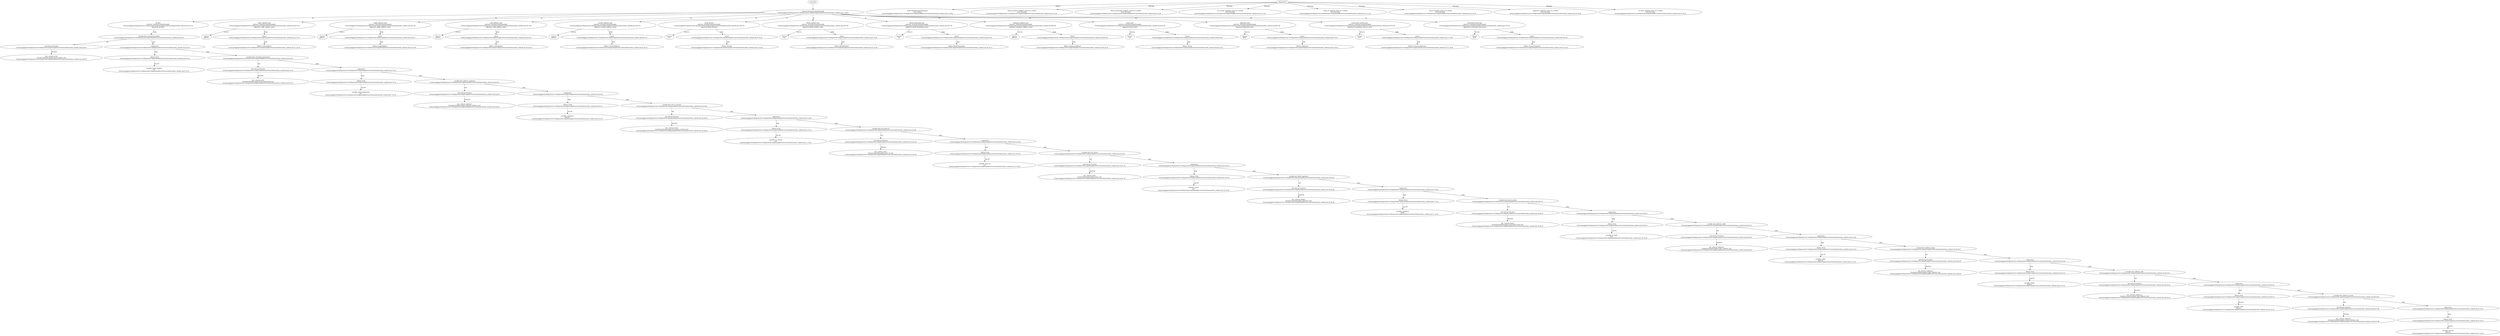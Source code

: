 strict digraph "/Users/yangpan/workspace/rust-workspace/ola-lang/examples/source/system/system_context.ola" {
	contract [label="contract SystemContextExample\n/Users/yangpan/workspace/rust-workspace/ola-lang/examples/source/system/system_context.ola:1:1-80:2"]
	all_test [label="all_test\ncontract: SystemContextExample\n/Users/yangpan/workspace/rust-workspace/ola-lang/examples/source/system/system_context.ola:3:5-18\nsignature all_test()"]
	var_decl [label="variable decl u32 block_number\n/Users/yangpan/workspace/rust-workspace/ola-lang/examples/source/system/system_context.ola:4:9-47"]
	call_internal_function [label="call internal function\n/Users/yangpan/workspace/rust-workspace/ola-lang/examples/source/system/system_context.ola:4:28-47"]
	internal_function [label="fn()  returns (u32)\nSystemContextExample.block_number_test\n/Users/yangpan/workspace/rust-workspace/ola-lang/examples/source/system/system_context.ola:4:28-47"]
	expr [label="expression\n/Users/yangpan/workspace/rust-workspace/ola-lang/examples/source/system/system_context.ola:5:9-28"]
	libfunc [label="libfunc Print\n/Users/yangpan/workspace/rust-workspace/ola-lang/examples/source/system/system_context.ola:5:9-14"]
	variable [label="variable: block_number\nu32\n/Users/yangpan/workspace/rust-workspace/ola-lang/examples/source/system/system_context.ola:5:15-27"]
	var_decl_9 [label="variable decl u32 block_timestamp\n/Users/yangpan/workspace/rust-workspace/ola-lang/examples/source/system/system_context.ola:6:9-53"]
	call_internal_function_10 [label="call internal function\n/Users/yangpan/workspace/rust-workspace/ola-lang/examples/source/system/system_context.ola:6:31-53"]
	internal_function_11 [label="fn()  returns (u32)\nSystemContextExample.block_timestamp_test\n/Users/yangpan/workspace/rust-workspace/ola-lang/examples/source/system/system_context.ola:6:31-53"]
	expr_12 [label="expression\n/Users/yangpan/workspace/rust-workspace/ola-lang/examples/source/system/system_context.ola:7:9-31"]
	libfunc_13 [label="libfunc Print\n/Users/yangpan/workspace/rust-workspace/ola-lang/examples/source/system/system_context.ola:7:9-14"]
	variable_14 [label="variable: block_timestamp\nu32\n/Users/yangpan/workspace/rust-workspace/ola-lang/examples/source/system/system_context.ola:7:15-30"]
	var_decl_15 [label="variable decl address sequence\n/Users/yangpan/workspace/rust-workspace/ola-lang/examples/source/system/system_context.ola:8:9-51"]
	call_internal_function_16 [label="call internal function\n/Users/yangpan/workspace/rust-workspace/ola-lang/examples/source/system/system_context.ola:8:28-51"]
	internal_function_17 [label="fn()  returns (address)\nSystemContextExample.sequence_address_test\n/Users/yangpan/workspace/rust-workspace/ola-lang/examples/source/system/system_context.ola:8:28-51"]
	expr_18 [label="expression\n/Users/yangpan/workspace/rust-workspace/ola-lang/examples/source/system/system_context.ola:9:9-24"]
	libfunc_19 [label="libfunc Print\n/Users/yangpan/workspace/rust-workspace/ola-lang/examples/source/system/system_context.ola:9:9-14"]
	variable_20 [label="variable: sequence\naddress\n/Users/yangpan/workspace/rust-workspace/ola-lang/examples/source/system/system_context.ola:9:15-23"]
	var_decl_21 [label="variable decl u32 tx_version\n/Users/yangpan/workspace/rust-workspace/ola-lang/examples/source/system/system_context.ola:10:9-52"]
	call_internal_function_22 [label="call internal function\n/Users/yangpan/workspace/rust-workspace/ola-lang/examples/source/system/system_context.ola:10:26-52"]
	internal_function_23 [label="fn()  returns (u32)\nSystemContextExample.transaction_version_test\n/Users/yangpan/workspace/rust-workspace/ola-lang/examples/source/system/system_context.ola:10:26-52"]
	expr_24 [label="expression\n/Users/yangpan/workspace/rust-workspace/ola-lang/examples/source/system/system_context.ola:11:9-26"]
	libfunc_25 [label="libfunc Print\n/Users/yangpan/workspace/rust-workspace/ola-lang/examples/source/system/system_context.ola:11:9-14"]
	variable_26 [label="variable: tx_version\nu32\n/Users/yangpan/workspace/rust-workspace/ola-lang/examples/source/system/system_context.ola:11:15-25"]
	var_decl_27 [label="variable decl u32 chain_id\n/Users/yangpan/workspace/rust-workspace/ola-lang/examples/source/system/system_context.ola:12:9-39"]
	call_internal_function_28 [label="call internal function\n/Users/yangpan/workspace/rust-workspace/ola-lang/examples/source/system/system_context.ola:12:24-39"]
	internal_function_29 [label="fn()  returns (u32)\nSystemContextExample.chain_id_test\n/Users/yangpan/workspace/rust-workspace/ola-lang/examples/source/system/system_context.ola:12:24-39"]
	expr_30 [label="expression\n/Users/yangpan/workspace/rust-workspace/ola-lang/examples/source/system/system_context.ola:13:9-24"]
	libfunc_31 [label="libfunc Print\n/Users/yangpan/workspace/rust-workspace/ola-lang/examples/source/system/system_context.ola:13:9-14"]
	variable_32 [label="variable: chain_id\nu32\n/Users/yangpan/workspace/rust-workspace/ola-lang/examples/source/system/system_context.ola:13:15-23"]
	var_decl_33 [label="variable decl u32 nonce\n/Users/yangpan/workspace/rust-workspace/ola-lang/examples/source/system/system_context.ola:14:9-33"]
	call_internal_function_34 [label="call internal function\n/Users/yangpan/workspace/rust-workspace/ola-lang/examples/source/system/system_context.ola:14:21-33"]
	internal_function_35 [label="fn()  returns (u32)\nSystemContextExample.nonce_test\n/Users/yangpan/workspace/rust-workspace/ola-lang/examples/source/system/system_context.ola:14:21-33"]
	expr_36 [label="expression\n/Users/yangpan/workspace/rust-workspace/ola-lang/examples/source/system/system_context.ola:15:9-21"]
	libfunc_37 [label="libfunc Print\n/Users/yangpan/workspace/rust-workspace/ola-lang/examples/source/system/system_context.ola:15:9-14"]
	variable_38 [label="variable: nonce\nu32\n/Users/yangpan/workspace/rust-workspace/ola-lang/examples/source/system/system_context.ola:15:15-20"]
	var_decl_39 [label="variable decl fields signature\n/Users/yangpan/workspace/rust-workspace/ola-lang/examples/source/system/system_context.ola:16:9-44"]
	call_internal_function_40 [label="call internal function\n/Users/yangpan/workspace/rust-workspace/ola-lang/examples/source/system/system_context.ola:16:28-44"]
	internal_function_41 [label="fn()  returns (fields)\nSystemContextExample.signautre_test\n/Users/yangpan/workspace/rust-workspace/ola-lang/examples/source/system/system_context.ola:16:28-44"]
	expr_42 [label="expression\n/Users/yangpan/workspace/rust-workspace/ola-lang/examples/source/system/system_context.ola:17:9-25"]
	libfunc_43 [label="libfunc Print\n/Users/yangpan/workspace/rust-workspace/ola-lang/examples/source/system/system_context.ola:17:9-14"]
	variable_44 [label="variable: signature\nfields\n/Users/yangpan/workspace/rust-workspace/ola-lang/examples/source/system/system_context.ola:17:15-24"]
	var_decl_45 [label="variable decl hash tx_hash\n/Users/yangpan/workspace/rust-workspace/ola-lang/examples/source/system/system_context.ola:18:9-47"]
	call_internal_function_46 [label="call internal function\n/Users/yangpan/workspace/rust-workspace/ola-lang/examples/source/system/system_context.ola:18:24-47"]
	internal_function_47 [label="fn()  returns (hash)\nSystemContextExample.transaction_hash_test\n/Users/yangpan/workspace/rust-workspace/ola-lang/examples/source/system/system_context.ola:18:24-47"]
	expr_48 [label="expression\n/Users/yangpan/workspace/rust-workspace/ola-lang/examples/source/system/system_context.ola:19:9-23"]
	libfunc_49 [label="libfunc Print\n/Users/yangpan/workspace/rust-workspace/ola-lang/examples/source/system/system_context.ola:19:9-14"]
	variable_50 [label="variable: tx_hash\nhash\n/Users/yangpan/workspace/rust-workspace/ola-lang/examples/source/system/system_context.ola:19:15-22"]
	var_decl_51 [label="variable decl address caller\n/Users/yangpan/workspace/rust-workspace/ola-lang/examples/source/system/system_context.ola:20:9-47"]
	call_internal_function_52 [label="call internal function\n/Users/yangpan/workspace/rust-workspace/ola-lang/examples/source/system/system_context.ola:20:26-47"]
	internal_function_53 [label="fn()  returns (address)\nSystemContextExample.caller_address_test\n/Users/yangpan/workspace/rust-workspace/ola-lang/examples/source/system/system_context.ola:20:26-47"]
	expr_54 [label="expression\n/Users/yangpan/workspace/rust-workspace/ola-lang/examples/source/system/system_context.ola:21:9-22"]
	libfunc_55 [label="libfunc Print\n/Users/yangpan/workspace/rust-workspace/ola-lang/examples/source/system/system_context.ola:21:9-14"]
	variable_56 [label="variable: caller\naddress\n/Users/yangpan/workspace/rust-workspace/ola-lang/examples/source/system/system_context.ola:21:15-21"]
	var_decl_57 [label="variable decl address origin\n/Users/yangpan/workspace/rust-workspace/ola-lang/examples/source/system/system_context.ola:22:9-47"]
	call_internal_function_58 [label="call internal function\n/Users/yangpan/workspace/rust-workspace/ola-lang/examples/source/system/system_context.ola:22:26-47"]
	internal_function_59 [label="fn()  returns (address)\nSystemContextExample.origin_address_test\n/Users/yangpan/workspace/rust-workspace/ola-lang/examples/source/system/system_context.ola:22:26-47"]
	expr_60 [label="expression\n/Users/yangpan/workspace/rust-workspace/ola-lang/examples/source/system/system_context.ola:23:9-22"]
	libfunc_61 [label="libfunc Print\n/Users/yangpan/workspace/rust-workspace/ola-lang/examples/source/system/system_context.ola:23:9-14"]
	variable_62 [label="variable: origin\naddress\n/Users/yangpan/workspace/rust-workspace/ola-lang/examples/source/system/system_context.ola:23:15-21"]
	var_decl_63 [label="variable decl address code\n/Users/yangpan/workspace/rust-workspace/ola-lang/examples/source/system/system_context.ola:24:9-43"]
	call_internal_function_64 [label="call internal function\n/Users/yangpan/workspace/rust-workspace/ola-lang/examples/source/system/system_context.ola:24:24-43"]
	internal_function_65 [label="fn()  returns (address)\nSystemContextExample.code_address_test\n/Users/yangpan/workspace/rust-workspace/ola-lang/examples/source/system/system_context.ola:24:24-43"]
	expr_66 [label="expression\n/Users/yangpan/workspace/rust-workspace/ola-lang/examples/source/system/system_context.ola:25:9-20"]
	libfunc_67 [label="libfunc Print\n/Users/yangpan/workspace/rust-workspace/ola-lang/examples/source/system/system_context.ola:25:9-14"]
	variable_68 [label="variable: code\naddress\n/Users/yangpan/workspace/rust-workspace/ola-lang/examples/source/system/system_context.ola:25:15-19"]
	var_decl_69 [label="variable decl address current\n/Users/yangpan/workspace/rust-workspace/ola-lang/examples/source/system/system_context.ola:26:9-49"]
	call_internal_function_70 [label="call internal function\n/Users/yangpan/workspace/rust-workspace/ola-lang/examples/source/system/system_context.ola:26:27-49"]
	internal_function_71 [label="fn()  returns (address)\nSystemContextExample.current_address_test\n/Users/yangpan/workspace/rust-workspace/ola-lang/examples/source/system/system_context.ola:26:27-49"]
	expr_72 [label="expression\n/Users/yangpan/workspace/rust-workspace/ola-lang/examples/source/system/system_context.ola:27:9-23"]
	libfunc_73 [label="libfunc Print\n/Users/yangpan/workspace/rust-workspace/ola-lang/examples/source/system/system_context.ola:27:9-14"]
	variable_74 [label="variable: current\naddress\n/Users/yangpan/workspace/rust-workspace/ola-lang/examples/source/system/system_context.ola:27:15-22"]
	caller_address_test [label="caller_address_test\ncontract: SystemContextExample\n/Users/yangpan/workspace/rust-workspace/ola-lang/examples/source/system/system_context.ola:30:5-42\nsignature caller_address_test()"]
	returns [label="returns\naddress "]
	return [label="return\n/Users/yangpan/workspace/rust-workspace/ola-lang/examples/source/system/system_context.ola:31:9-32"]
	libfunc_78 [label="libfunc CallerAddress\n/Users/yangpan/workspace/rust-workspace/ola-lang/examples/source/system/system_context.ola:31:16-30"]
	origin_address_test [label="origin_address_test\ncontract: SystemContextExample\n/Users/yangpan/workspace/rust-workspace/ola-lang/examples/source/system/system_context.ola:34:5-42\nsignature origin_address_test()"]
	returns_80 [label="returns\naddress "]
	return_81 [label="return\n/Users/yangpan/workspace/rust-workspace/ola-lang/examples/source/system/system_context.ola:35:8-31"]
	libfunc_82 [label="libfunc OriginAddress\n/Users/yangpan/workspace/rust-workspace/ola-lang/examples/source/system/system_context.ola:35:15-29"]
	code_address_test [label="code_address_test\ncontract: SystemContextExample\n/Users/yangpan/workspace/rust-workspace/ola-lang/examples/source/system/system_context.ola:38:5-40\nsignature code_address_test()"]
	returns_84 [label="returns\naddress "]
	return_85 [label="return\n/Users/yangpan/workspace/rust-workspace/ola-lang/examples/source/system/system_context.ola:39:9-30"]
	libfunc_86 [label="libfunc CodeAddress\n/Users/yangpan/workspace/rust-workspace/ola-lang/examples/source/system/system_context.ola:39:16-28"]
	current_address_test [label="current_address_test\ncontract: SystemContextExample\n/Users/yangpan/workspace/rust-workspace/ola-lang/examples/source/system/system_context.ola:42:5-43\nsignature current_address_test()"]
	returns_88 [label="returns\naddress "]
	return_89 [label="return\n/Users/yangpan/workspace/rust-workspace/ola-lang/examples/source/system/system_context.ola:43:9-33"]
	libfunc_90 [label="libfunc CurrentAddress\n/Users/yangpan/workspace/rust-workspace/ola-lang/examples/source/system/system_context.ola:43:16-31"]
	chain_id_test [label="chain_id_test\ncontract: SystemContextExample\n/Users/yangpan/workspace/rust-workspace/ola-lang/examples/source/system/system_context.ola:46:5-32\nsignature chain_id_test()"]
	returns_92 [label="returns\nu32 "]
	return_93 [label="return\n/Users/yangpan/workspace/rust-workspace/ola-lang/examples/source/system/system_context.ola:47:9-26"]
	libfunc_94 [label="libfunc ChainId\n/Users/yangpan/workspace/rust-workspace/ola-lang/examples/source/system/system_context.ola:47:16-24"]
	block_number_test [label="block_number_test\ncontract: SystemContextExample\n/Users/yangpan/workspace/rust-workspace/ola-lang/examples/source/system/system_context.ola:50:5-36\nsignature block_number_test()"]
	returns_96 [label="returns\nu32 "]
	return_97 [label="return\n/Users/yangpan/workspace/rust-workspace/ola-lang/examples/source/system/system_context.ola:51:9-30"]
	libfunc_98 [label="libfunc BlockNumber\n/Users/yangpan/workspace/rust-workspace/ola-lang/examples/source/system/system_context.ola:51:16-28"]
	block_timestamp_test [label="block_timestamp_test\ncontract: SystemContextExample\n/Users/yangpan/workspace/rust-workspace/ola-lang/examples/source/system/system_context.ola:54:5-39\nsignature block_timestamp_test()"]
	returns_100 [label="returns\nu32 "]
	return_101 [label="return\n/Users/yangpan/workspace/rust-workspace/ola-lang/examples/source/system/system_context.ola:55:9-33"]
	libfunc_102 [label="libfunc BlockTimestamp\n/Users/yangpan/workspace/rust-workspace/ola-lang/examples/source/system/system_context.ola:55:16-31"]
	sequence_address_test [label="sequence_address_test\ncontract: SystemContextExample\n/Users/yangpan/workspace/rust-workspace/ola-lang/examples/source/system/system_context.ola:58:5-44\nsignature sequence_address_test()"]
	returns_104 [label="returns\naddress "]
	return_105 [label="return\n/Users/yangpan/workspace/rust-workspace/ola-lang/examples/source/system/system_context.ola:59:9-34"]
	libfunc_106 [label="libfunc SequenceAddress\n/Users/yangpan/workspace/rust-workspace/ola-lang/examples/source/system/system_context.ola:59:16-32"]
	nonce_test [label="nonce_test\ncontract: SystemContextExample\n/Users/yangpan/workspace/rust-workspace/ola-lang/examples/source/system/system_context.ola:62:5-29\nsignature nonce_test()"]
	returns_108 [label="returns\nu32 "]
	return_109 [label="return\n/Users/yangpan/workspace/rust-workspace/ola-lang/examples/source/system/system_context.ola:63:9-23"]
	libfunc_110 [label="libfunc Nonce\n/Users/yangpan/workspace/rust-workspace/ola-lang/examples/source/system/system_context.ola:63:16-21"]
	signautre_test [label="signautre_test\ncontract: SystemContextExample\n/Users/yangpan/workspace/rust-workspace/ola-lang/examples/source/system/system_context.ola:66:5-36\nsignature signautre_test()"]
	returns_112 [label="returns\nfields "]
	return_113 [label="return\n/Users/yangpan/workspace/rust-workspace/ola-lang/examples/source/system/system_context.ola:67:9-27"]
	libfunc_114 [label="libfunc Signature\n/Users/yangpan/workspace/rust-workspace/ola-lang/examples/source/system/system_context.ola:67:16-25"]
	transaction_version_test [label="transaction_version_test\ncontract: SystemContextExample\n/Users/yangpan/workspace/rust-workspace/ola-lang/examples/source/system/system_context.ola:70:5-43\nsignature transaction_version_test()"]
	returns_116 [label="returns\nu32 "]
	return_117 [label="return\n/Users/yangpan/workspace/rust-workspace/ola-lang/examples/source/system/system_context.ola:71:9-28"]
	libfunc_118 [label="libfunc TransactionVersion\n/Users/yangpan/workspace/rust-workspace/ola-lang/examples/source/system/system_context.ola:71:16-26"]
	transaction_hash_test [label="transaction_hash_test\ncontract: SystemContextExample\n/Users/yangpan/workspace/rust-workspace/ola-lang/examples/source/system/system_context.ola:74:5-41\nsignature transaction_hash_test()"]
	returns_120 [label="returns\nhash "]
	return_121 [label="return\n/Users/yangpan/workspace/rust-workspace/ola-lang/examples/source/system/system_context.ola:75:9-25"]
	libfunc_122 [label="libfunc TransactionHash\n/Users/yangpan/workspace/rust-workspace/ola-lang/examples/source/system/system_context.ola:75:16-23"]
	diagnostic [label="found SystemContextExample \nlevel Debug\n/Users/yangpan/workspace/rust-workspace/ola-lang/examples/source/system/system_context.ola:1:1-80:2"]
	diagnostic_125 [label="'block_number' shadows name of a corelib\nlevel Warning\n/Users/yangpan/workspace/rust-workspace/ola-lang/examples/source/system/system_context.ola:4:13-25"]
	diagnostic_126 [label="'block_timestamp' shadows name of a corelib\nlevel Warning\n/Users/yangpan/workspace/rust-workspace/ola-lang/examples/source/system/system_context.ola:6:13-28"]
	diagnostic_127 [label="'tx_version' shadows name of a corelib\nlevel Warning\n/Users/yangpan/workspace/rust-workspace/ola-lang/examples/source/system/system_context.ola:10:13-23"]
	diagnostic_128 [label="'chain_id' shadows name of a corelib\nlevel Warning\n/Users/yangpan/workspace/rust-workspace/ola-lang/examples/source/system/system_context.ola:12:13-21"]
	diagnostic_129 [label="'nonce' shadows name of a corelib\nlevel Warning\n/Users/yangpan/workspace/rust-workspace/ola-lang/examples/source/system/system_context.ola:14:13-18"]
	diagnostic_130 [label="'signature' shadows name of a corelib\nlevel Warning\n/Users/yangpan/workspace/rust-workspace/ola-lang/examples/source/system/system_context.ola:16:16-25"]
	diagnostic_131 [label="'tx_hash' shadows name of a corelib\nlevel Warning\n/Users/yangpan/workspace/rust-workspace/ola-lang/examples/source/system/system_context.ola:18:14-21"]
	contracts -> contract
	contract -> all_test [label="fn"]
	all_test -> var_decl [label="body"]
	var_decl -> call_internal_function [label="init"]
	call_internal_function -> internal_function [label="function"]
	var_decl -> expr [label="next"]
	expr -> libfunc [label="expr"]
	libfunc -> variable [label="arg #0"]
	expr -> var_decl_9 [label="next"]
	var_decl_9 -> call_internal_function_10 [label="init"]
	call_internal_function_10 -> internal_function_11 [label="function"]
	var_decl_9 -> expr_12 [label="next"]
	expr_12 -> libfunc_13 [label="expr"]
	libfunc_13 -> variable_14 [label="arg #0"]
	expr_12 -> var_decl_15 [label="next"]
	var_decl_15 -> call_internal_function_16 [label="init"]
	call_internal_function_16 -> internal_function_17 [label="function"]
	var_decl_15 -> expr_18 [label="next"]
	expr_18 -> libfunc_19 [label="expr"]
	libfunc_19 -> variable_20 [label="arg #0"]
	expr_18 -> var_decl_21 [label="next"]
	var_decl_21 -> call_internal_function_22 [label="init"]
	call_internal_function_22 -> internal_function_23 [label="function"]
	var_decl_21 -> expr_24 [label="next"]
	expr_24 -> libfunc_25 [label="expr"]
	libfunc_25 -> variable_26 [label="arg #0"]
	expr_24 -> var_decl_27 [label="next"]
	var_decl_27 -> call_internal_function_28 [label="init"]
	call_internal_function_28 -> internal_function_29 [label="function"]
	var_decl_27 -> expr_30 [label="next"]
	expr_30 -> libfunc_31 [label="expr"]
	libfunc_31 -> variable_32 [label="arg #0"]
	expr_30 -> var_decl_33 [label="next"]
	var_decl_33 -> call_internal_function_34 [label="init"]
	call_internal_function_34 -> internal_function_35 [label="function"]
	var_decl_33 -> expr_36 [label="next"]
	expr_36 -> libfunc_37 [label="expr"]
	libfunc_37 -> variable_38 [label="arg #0"]
	expr_36 -> var_decl_39 [label="next"]
	var_decl_39 -> call_internal_function_40 [label="init"]
	call_internal_function_40 -> internal_function_41 [label="function"]
	var_decl_39 -> expr_42 [label="next"]
	expr_42 -> libfunc_43 [label="expr"]
	libfunc_43 -> variable_44 [label="arg #0"]
	expr_42 -> var_decl_45 [label="next"]
	var_decl_45 -> call_internal_function_46 [label="init"]
	call_internal_function_46 -> internal_function_47 [label="function"]
	var_decl_45 -> expr_48 [label="next"]
	expr_48 -> libfunc_49 [label="expr"]
	libfunc_49 -> variable_50 [label="arg #0"]
	expr_48 -> var_decl_51 [label="next"]
	var_decl_51 -> call_internal_function_52 [label="init"]
	call_internal_function_52 -> internal_function_53 [label="function"]
	var_decl_51 -> expr_54 [label="next"]
	expr_54 -> libfunc_55 [label="expr"]
	libfunc_55 -> variable_56 [label="arg #0"]
	expr_54 -> var_decl_57 [label="next"]
	var_decl_57 -> call_internal_function_58 [label="init"]
	call_internal_function_58 -> internal_function_59 [label="function"]
	var_decl_57 -> expr_60 [label="next"]
	expr_60 -> libfunc_61 [label="expr"]
	libfunc_61 -> variable_62 [label="arg #0"]
	expr_60 -> var_decl_63 [label="next"]
	var_decl_63 -> call_internal_function_64 [label="init"]
	call_internal_function_64 -> internal_function_65 [label="function"]
	var_decl_63 -> expr_66 [label="next"]
	expr_66 -> libfunc_67 [label="expr"]
	libfunc_67 -> variable_68 [label="arg #0"]
	expr_66 -> var_decl_69 [label="next"]
	var_decl_69 -> call_internal_function_70 [label="init"]
	call_internal_function_70 -> internal_function_71 [label="function"]
	var_decl_69 -> expr_72 [label="next"]
	expr_72 -> libfunc_73 [label="expr"]
	libfunc_73 -> variable_74 [label="arg #0"]
	contract -> caller_address_test [label="fn"]
	caller_address_test -> returns [label="returns"]
	caller_address_test -> return [label="body"]
	return -> libfunc_78 [label="expr"]
	contract -> origin_address_test [label="fn"]
	origin_address_test -> returns_80 [label="returns"]
	origin_address_test -> return_81 [label="body"]
	return_81 -> libfunc_82 [label="expr"]
	contract -> code_address_test [label="fn"]
	code_address_test -> returns_84 [label="returns"]
	code_address_test -> return_85 [label="body"]
	return_85 -> libfunc_86 [label="expr"]
	contract -> current_address_test [label="fn"]
	current_address_test -> returns_88 [label="returns"]
	current_address_test -> return_89 [label="body"]
	return_89 -> libfunc_90 [label="expr"]
	contract -> chain_id_test [label="fn"]
	chain_id_test -> returns_92 [label="returns"]
	chain_id_test -> return_93 [label="body"]
	return_93 -> libfunc_94 [label="expr"]
	contract -> block_number_test [label="fn"]
	block_number_test -> returns_96 [label="returns"]
	block_number_test -> return_97 [label="body"]
	return_97 -> libfunc_98 [label="expr"]
	contract -> block_timestamp_test [label="fn"]
	block_timestamp_test -> returns_100 [label="returns"]
	block_timestamp_test -> return_101 [label="body"]
	return_101 -> libfunc_102 [label="expr"]
	contract -> sequence_address_test [label="fn"]
	sequence_address_test -> returns_104 [label="returns"]
	sequence_address_test -> return_105 [label="body"]
	return_105 -> libfunc_106 [label="expr"]
	contract -> nonce_test [label="fn"]
	nonce_test -> returns_108 [label="returns"]
	nonce_test -> return_109 [label="body"]
	return_109 -> libfunc_110 [label="expr"]
	contract -> signautre_test [label="fn"]
	signautre_test -> returns_112 [label="returns"]
	signautre_test -> return_113 [label="body"]
	return_113 -> libfunc_114 [label="expr"]
	contract -> transaction_version_test [label="fn"]
	transaction_version_test -> returns_116 [label="returns"]
	transaction_version_test -> return_117 [label="body"]
	return_117 -> libfunc_118 [label="expr"]
	contract -> transaction_hash_test [label="fn"]
	transaction_hash_test -> returns_120 [label="returns"]
	transaction_hash_test -> return_121 [label="body"]
	return_121 -> libfunc_122 [label="expr"]
	diagnostics -> diagnostic [label="Debug"]
	diagnostics -> diagnostic_125 [label="Warning"]
	diagnostics -> diagnostic_126 [label="Warning"]
	diagnostics -> diagnostic_127 [label="Warning"]
	diagnostics -> diagnostic_128 [label="Warning"]
	diagnostics -> diagnostic_129 [label="Warning"]
	diagnostics -> diagnostic_130 [label="Warning"]
	diagnostics -> diagnostic_131 [label="Warning"]
}
